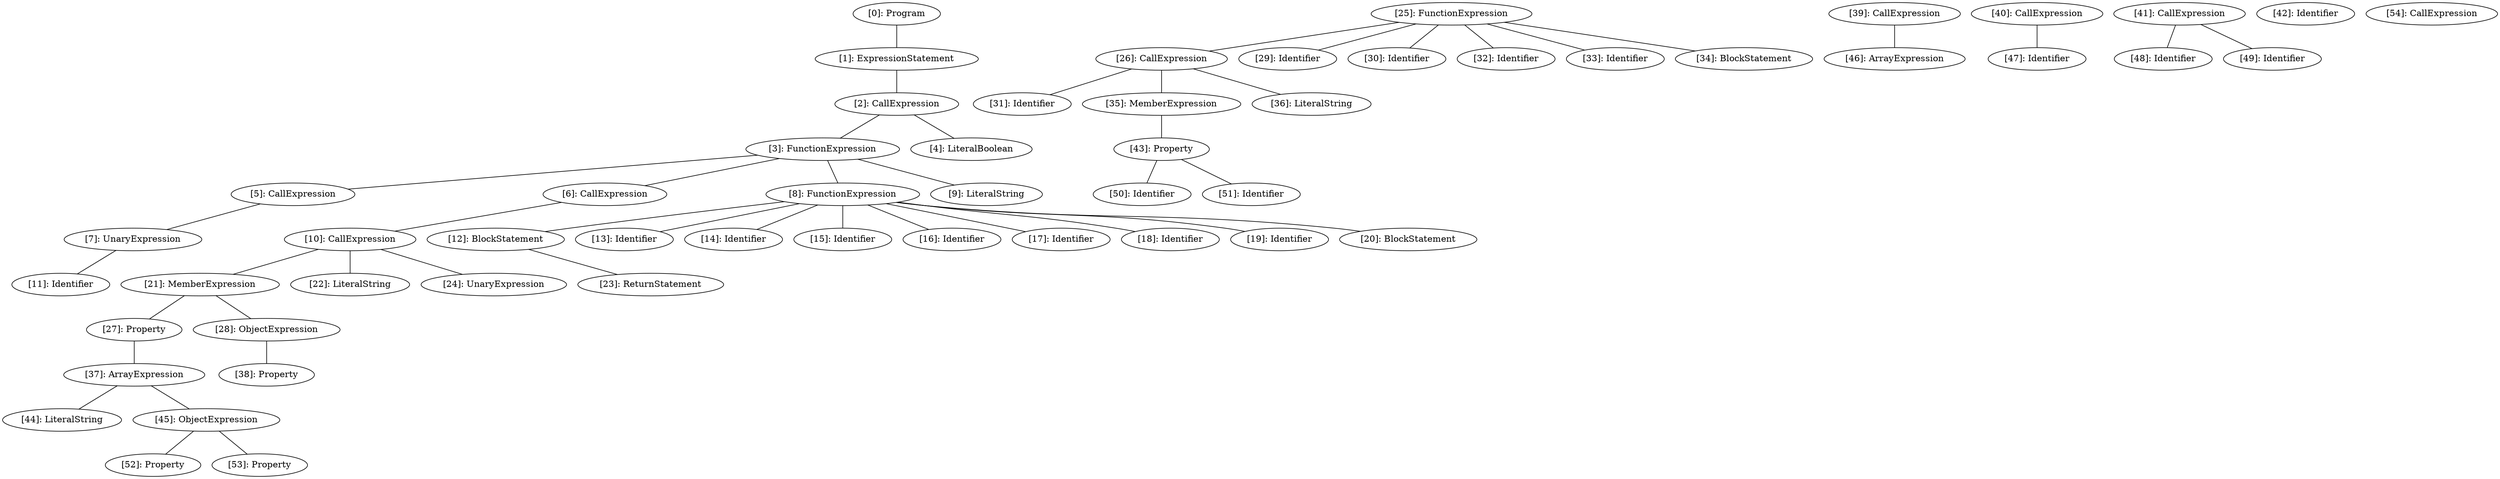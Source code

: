 // Result
graph {
	0 [label="[0]: Program"]
	1 [label="[1]: ExpressionStatement"]
	2 [label="[2]: CallExpression"]
	3 [label="[3]: FunctionExpression"]
	4 [label="[4]: LiteralBoolean"]
	5 [label="[5]: CallExpression"]
	6 [label="[6]: CallExpression"]
	7 [label="[7]: UnaryExpression"]
	8 [label="[8]: FunctionExpression"]
	9 [label="[9]: LiteralString"]
	10 [label="[10]: CallExpression"]
	11 [label="[11]: Identifier"]
	12 [label="[12]: BlockStatement"]
	13 [label="[13]: Identifier"]
	14 [label="[14]: Identifier"]
	15 [label="[15]: Identifier"]
	16 [label="[16]: Identifier"]
	17 [label="[17]: Identifier"]
	18 [label="[18]: Identifier"]
	19 [label="[19]: Identifier"]
	20 [label="[20]: BlockStatement"]
	21 [label="[21]: MemberExpression"]
	22 [label="[22]: LiteralString"]
	23 [label="[23]: ReturnStatement"]
	24 [label="[24]: UnaryExpression"]
	25 [label="[25]: FunctionExpression"]
	26 [label="[26]: CallExpression"]
	27 [label="[27]: Property"]
	28 [label="[28]: ObjectExpression"]
	29 [label="[29]: Identifier"]
	30 [label="[30]: Identifier"]
	31 [label="[31]: Identifier"]
	32 [label="[32]: Identifier"]
	33 [label="[33]: Identifier"]
	34 [label="[34]: BlockStatement"]
	35 [label="[35]: MemberExpression"]
	36 [label="[36]: LiteralString"]
	37 [label="[37]: ArrayExpression"]
	38 [label="[38]: Property"]
	39 [label="[39]: CallExpression"]
	40 [label="[40]: CallExpression"]
	41 [label="[41]: CallExpression"]
	42 [label="[42]: Identifier"]
	43 [label="[43]: Property"]
	44 [label="[44]: LiteralString"]
	45 [label="[45]: ObjectExpression"]
	46 [label="[46]: ArrayExpression"]
	47 [label="[47]: Identifier"]
	48 [label="[48]: Identifier"]
	49 [label="[49]: Identifier"]
	50 [label="[50]: Identifier"]
	51 [label="[51]: Identifier"]
	52 [label="[52]: Property"]
	53 [label="[53]: Property"]
	54 [label="[54]: CallExpression"]
	0 -- 1
	1 -- 2
	2 -- 3
	2 -- 4
	3 -- 5
	3 -- 6
	3 -- 8
	3 -- 9
	5 -- 7
	6 -- 10
	7 -- 11
	8 -- 12
	8 -- 13
	8 -- 14
	8 -- 15
	8 -- 16
	8 -- 17
	8 -- 18
	8 -- 19
	8 -- 20
	10 -- 21
	10 -- 22
	10 -- 24
	12 -- 23
	21 -- 27
	21 -- 28
	25 -- 26
	25 -- 29
	25 -- 30
	25 -- 32
	25 -- 33
	25 -- 34
	26 -- 31
	26 -- 35
	26 -- 36
	27 -- 37
	28 -- 38
	35 -- 43
	37 -- 44
	37 -- 45
	39 -- 46
	40 -- 47
	41 -- 48
	41 -- 49
	43 -- 50
	43 -- 51
	45 -- 52
	45 -- 53
}
